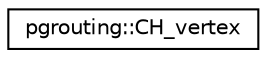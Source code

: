 digraph "Graphical Class Hierarchy"
{
  edge [fontname="Helvetica",fontsize="10",labelfontname="Helvetica",labelfontsize="10"];
  node [fontname="Helvetica",fontsize="10",shape=record];
  rankdir="LR";
  Node0 [label="pgrouting::CH_vertex",height=0.2,width=0.4,color="black", fillcolor="white", style="filled",URL="$classpgrouting_1_1CH__vertex.html"];
}
